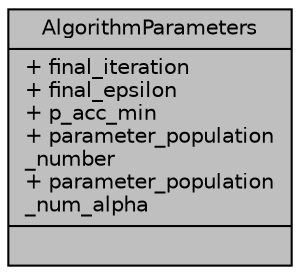 digraph "AlgorithmParameters"
{
  edge [fontname="Helvetica",fontsize="10",labelfontname="Helvetica",labelfontsize="10"];
  node [fontname="Helvetica",fontsize="10",shape=record];
  Node1 [label="{AlgorithmParameters\n|+ final_iteration\l+ final_epsilon\l+ p_acc_min\l+ parameter_population\l_number\l+ parameter_population\l_num_alpha\l|}",height=0.2,width=0.4,color="black", fillcolor="grey75", style="filled", fontcolor="black"];
}
